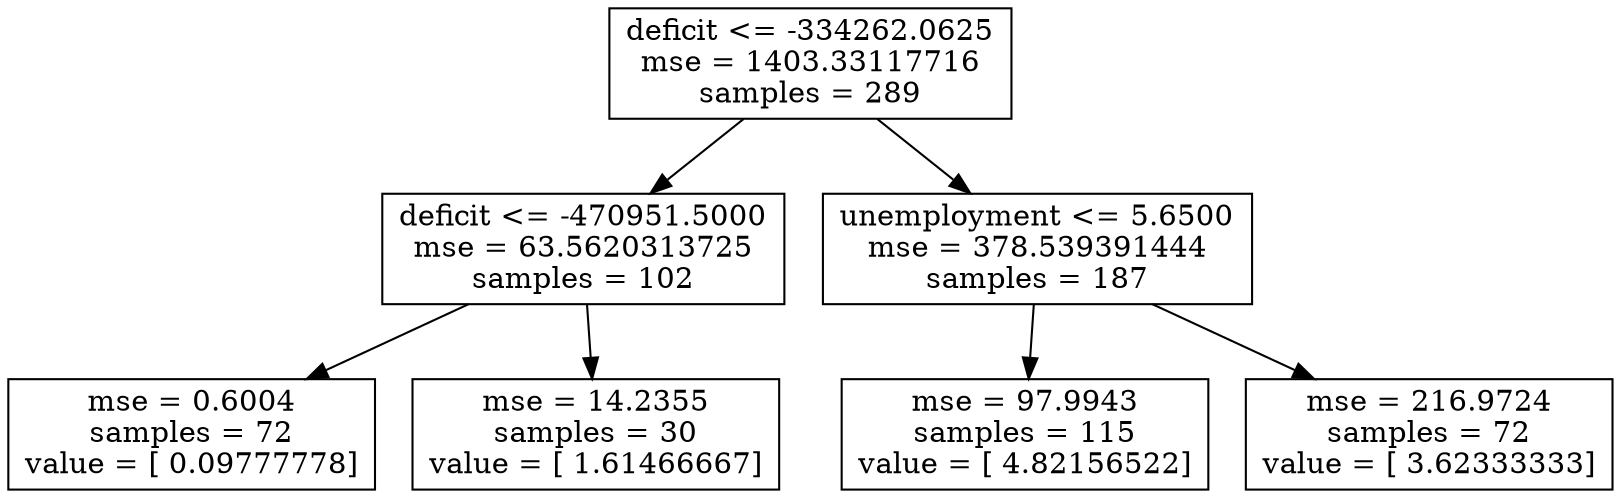 digraph Tree {
0 [label="deficit <= -334262.0625\nmse = 1403.33117716\nsamples = 289", shape="box"] ;
1 [label="deficit <= -470951.5000\nmse = 63.5620313725\nsamples = 102", shape="box"] ;
0 -> 1 ;
2 [label="mse = 0.6004\nsamples = 72\nvalue = [ 0.09777778]", shape="box"] ;
1 -> 2 ;
3 [label="mse = 14.2355\nsamples = 30\nvalue = [ 1.61466667]", shape="box"] ;
1 -> 3 ;
4 [label="unemployment <= 5.6500\nmse = 378.539391444\nsamples = 187", shape="box"] ;
0 -> 4 ;
5 [label="mse = 97.9943\nsamples = 115\nvalue = [ 4.82156522]", shape="box"] ;
4 -> 5 ;
6 [label="mse = 216.9724\nsamples = 72\nvalue = [ 3.62333333]", shape="box"] ;
4 -> 6 ;
}